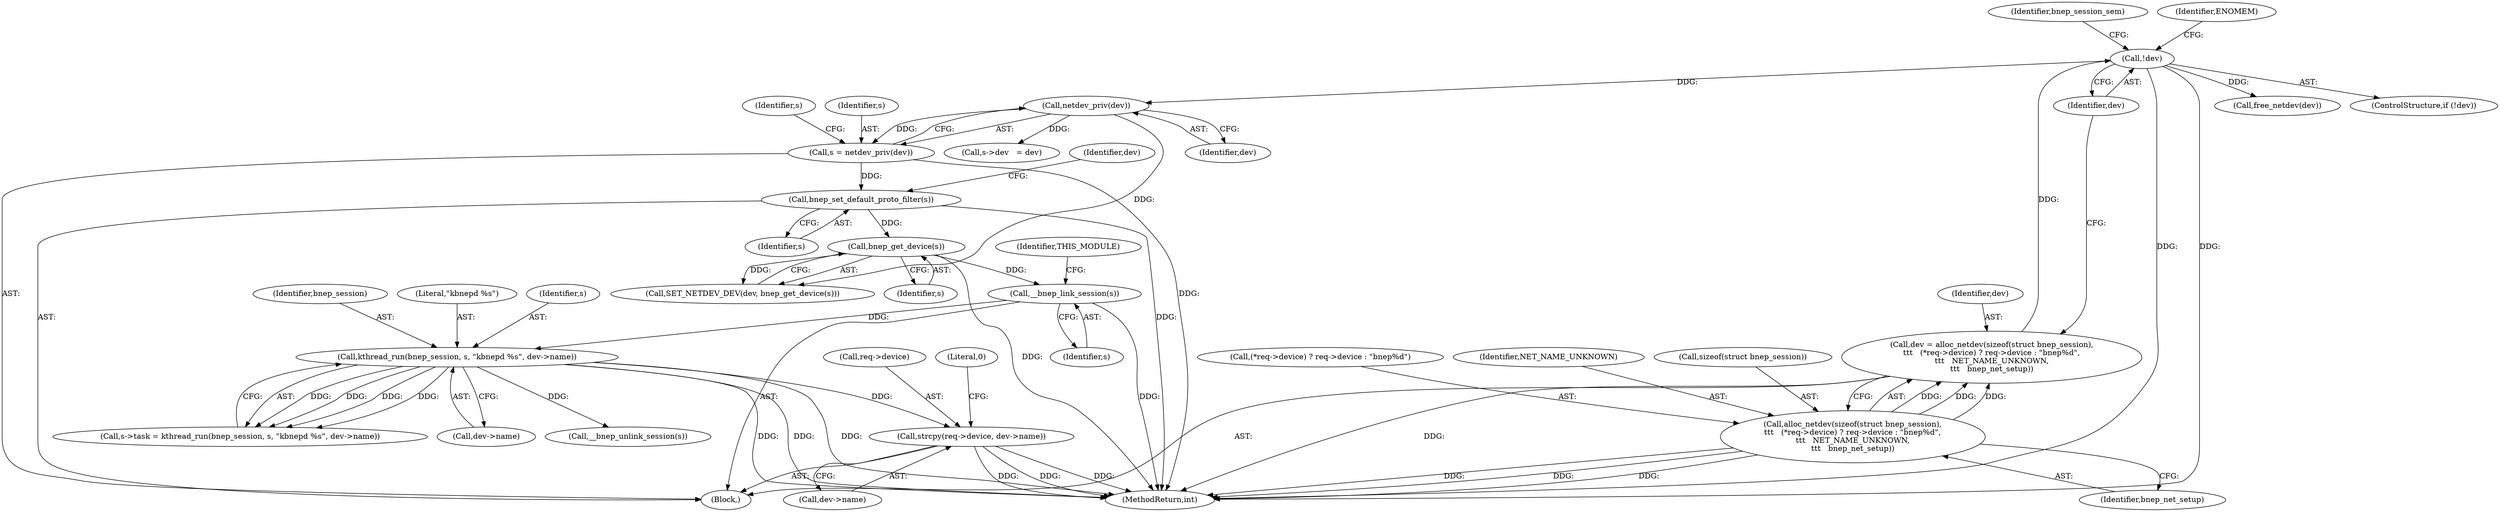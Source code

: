digraph "0_linux_71bb99a02b32b4cc4265118e85f6035ca72923f0@API" {
"1000319" [label="(Call,strcpy(req->device, dev->name))"];
"1000290" [label="(Call,kthread_run(bnep_session, s, \"kbnepd %s\", dev->name))"];
"1000282" [label="(Call,__bnep_link_session(s))"];
"1000269" [label="(Call,bnep_get_device(s))"];
"1000265" [label="(Call,bnep_set_default_proto_filter(s))"];
"1000193" [label="(Call,s = netdev_priv(dev))"];
"1000195" [label="(Call,netdev_priv(dev))"];
"1000167" [label="(Call,!dev)"];
"1000150" [label="(Call,dev = alloc_netdev(sizeof(struct bnep_session),\n\t\t\t   (*req->device) ? req->device : \"bnep%d\",\n\t\t\t   NET_NAME_UNKNOWN,\n\t\t\t   bnep_net_setup))"];
"1000152" [label="(Call,alloc_netdev(sizeof(struct bnep_session),\n\t\t\t   (*req->device) ? req->device : \"bnep%d\",\n\t\t\t   NET_NAME_UNKNOWN,\n\t\t\t   bnep_net_setup))"];
"1000290" [label="(Call,kthread_run(bnep_session, s, \"kbnepd %s\", dev->name))"];
"1000268" [label="(Identifier,dev)"];
"1000270" [label="(Identifier,s)"];
"1000283" [label="(Identifier,s)"];
"1000286" [label="(Call,s->task = kthread_run(bnep_session, s, \"kbnepd %s\", dev->name))"];
"1000327" [label="(Literal,0)"];
"1000332" [label="(Call,free_netdev(dev))"];
"1000165" [label="(Identifier,bnep_net_setup)"];
"1000193" [label="(Call,s = netdev_priv(dev))"];
"1000285" [label="(Identifier,THIS_MODULE)"];
"1000265" [label="(Call,bnep_set_default_proto_filter(s))"];
"1000150" [label="(Call,dev = alloc_netdev(sizeof(struct bnep_session),\n\t\t\t   (*req->device) ? req->device : \"bnep%d\",\n\t\t\t   NET_NAME_UNKNOWN,\n\t\t\t   bnep_net_setup))"];
"1000282" [label="(Call,__bnep_link_session(s))"];
"1000319" [label="(Call,strcpy(req->device, dev->name))"];
"1000155" [label="(Call,(*req->device) ? req->device : \"bnep%d\")"];
"1000320" [label="(Call,req->device)"];
"1000164" [label="(Identifier,NET_NAME_UNKNOWN)"];
"1000168" [label="(Identifier,dev)"];
"1000269" [label="(Call,bnep_get_device(s))"];
"1000166" [label="(ControlStructure,if (!dev))"];
"1000152" [label="(Call,alloc_netdev(sizeof(struct bnep_session),\n\t\t\t   (*req->device) ? req->device : \"bnep%d\",\n\t\t\t   NET_NAME_UNKNOWN,\n\t\t\t   bnep_net_setup))"];
"1000294" [label="(Call,dev->name)"];
"1000293" [label="(Literal,\"kbnepd %s\")"];
"1000194" [label="(Identifier,s)"];
"1000292" [label="(Identifier,s)"];
"1000167" [label="(Call,!dev)"];
"1000108" [label="(Block,)"];
"1000195" [label="(Call,netdev_priv(dev))"];
"1000196" [label="(Identifier,dev)"];
"1000174" [label="(Identifier,bnep_session_sem)"];
"1000225" [label="(Call,s->dev   = dev)"];
"1000307" [label="(Call,__bnep_unlink_session(s))"];
"1000267" [label="(Call,SET_NETDEV_DEV(dev, bnep_get_device(s)))"];
"1000153" [label="(Call,sizeof(struct bnep_session))"];
"1000171" [label="(Identifier,ENOMEM)"];
"1000323" [label="(Call,dev->name)"];
"1000291" [label="(Identifier,bnep_session)"];
"1000151" [label="(Identifier,dev)"];
"1000200" [label="(Identifier,s)"];
"1000336" [label="(MethodReturn,int)"];
"1000266" [label="(Identifier,s)"];
"1000319" -> "1000108"  [label="AST: "];
"1000319" -> "1000323"  [label="CFG: "];
"1000320" -> "1000319"  [label="AST: "];
"1000323" -> "1000319"  [label="AST: "];
"1000327" -> "1000319"  [label="CFG: "];
"1000319" -> "1000336"  [label="DDG: "];
"1000319" -> "1000336"  [label="DDG: "];
"1000319" -> "1000336"  [label="DDG: "];
"1000290" -> "1000319"  [label="DDG: "];
"1000290" -> "1000286"  [label="AST: "];
"1000290" -> "1000294"  [label="CFG: "];
"1000291" -> "1000290"  [label="AST: "];
"1000292" -> "1000290"  [label="AST: "];
"1000293" -> "1000290"  [label="AST: "];
"1000294" -> "1000290"  [label="AST: "];
"1000286" -> "1000290"  [label="CFG: "];
"1000290" -> "1000336"  [label="DDG: "];
"1000290" -> "1000336"  [label="DDG: "];
"1000290" -> "1000336"  [label="DDG: "];
"1000290" -> "1000286"  [label="DDG: "];
"1000290" -> "1000286"  [label="DDG: "];
"1000290" -> "1000286"  [label="DDG: "];
"1000290" -> "1000286"  [label="DDG: "];
"1000282" -> "1000290"  [label="DDG: "];
"1000290" -> "1000307"  [label="DDG: "];
"1000282" -> "1000108"  [label="AST: "];
"1000282" -> "1000283"  [label="CFG: "];
"1000283" -> "1000282"  [label="AST: "];
"1000285" -> "1000282"  [label="CFG: "];
"1000282" -> "1000336"  [label="DDG: "];
"1000269" -> "1000282"  [label="DDG: "];
"1000269" -> "1000267"  [label="AST: "];
"1000269" -> "1000270"  [label="CFG: "];
"1000270" -> "1000269"  [label="AST: "];
"1000267" -> "1000269"  [label="CFG: "];
"1000269" -> "1000336"  [label="DDG: "];
"1000269" -> "1000267"  [label="DDG: "];
"1000265" -> "1000269"  [label="DDG: "];
"1000265" -> "1000108"  [label="AST: "];
"1000265" -> "1000266"  [label="CFG: "];
"1000266" -> "1000265"  [label="AST: "];
"1000268" -> "1000265"  [label="CFG: "];
"1000265" -> "1000336"  [label="DDG: "];
"1000193" -> "1000265"  [label="DDG: "];
"1000193" -> "1000108"  [label="AST: "];
"1000193" -> "1000195"  [label="CFG: "];
"1000194" -> "1000193"  [label="AST: "];
"1000195" -> "1000193"  [label="AST: "];
"1000200" -> "1000193"  [label="CFG: "];
"1000193" -> "1000336"  [label="DDG: "];
"1000195" -> "1000193"  [label="DDG: "];
"1000195" -> "1000196"  [label="CFG: "];
"1000196" -> "1000195"  [label="AST: "];
"1000167" -> "1000195"  [label="DDG: "];
"1000195" -> "1000225"  [label="DDG: "];
"1000195" -> "1000267"  [label="DDG: "];
"1000167" -> "1000166"  [label="AST: "];
"1000167" -> "1000168"  [label="CFG: "];
"1000168" -> "1000167"  [label="AST: "];
"1000171" -> "1000167"  [label="CFG: "];
"1000174" -> "1000167"  [label="CFG: "];
"1000167" -> "1000336"  [label="DDG: "];
"1000167" -> "1000336"  [label="DDG: "];
"1000150" -> "1000167"  [label="DDG: "];
"1000167" -> "1000332"  [label="DDG: "];
"1000150" -> "1000108"  [label="AST: "];
"1000150" -> "1000152"  [label="CFG: "];
"1000151" -> "1000150"  [label="AST: "];
"1000152" -> "1000150"  [label="AST: "];
"1000168" -> "1000150"  [label="CFG: "];
"1000150" -> "1000336"  [label="DDG: "];
"1000152" -> "1000150"  [label="DDG: "];
"1000152" -> "1000150"  [label="DDG: "];
"1000152" -> "1000150"  [label="DDG: "];
"1000152" -> "1000165"  [label="CFG: "];
"1000153" -> "1000152"  [label="AST: "];
"1000155" -> "1000152"  [label="AST: "];
"1000164" -> "1000152"  [label="AST: "];
"1000165" -> "1000152"  [label="AST: "];
"1000152" -> "1000336"  [label="DDG: "];
"1000152" -> "1000336"  [label="DDG: "];
"1000152" -> "1000336"  [label="DDG: "];
}
